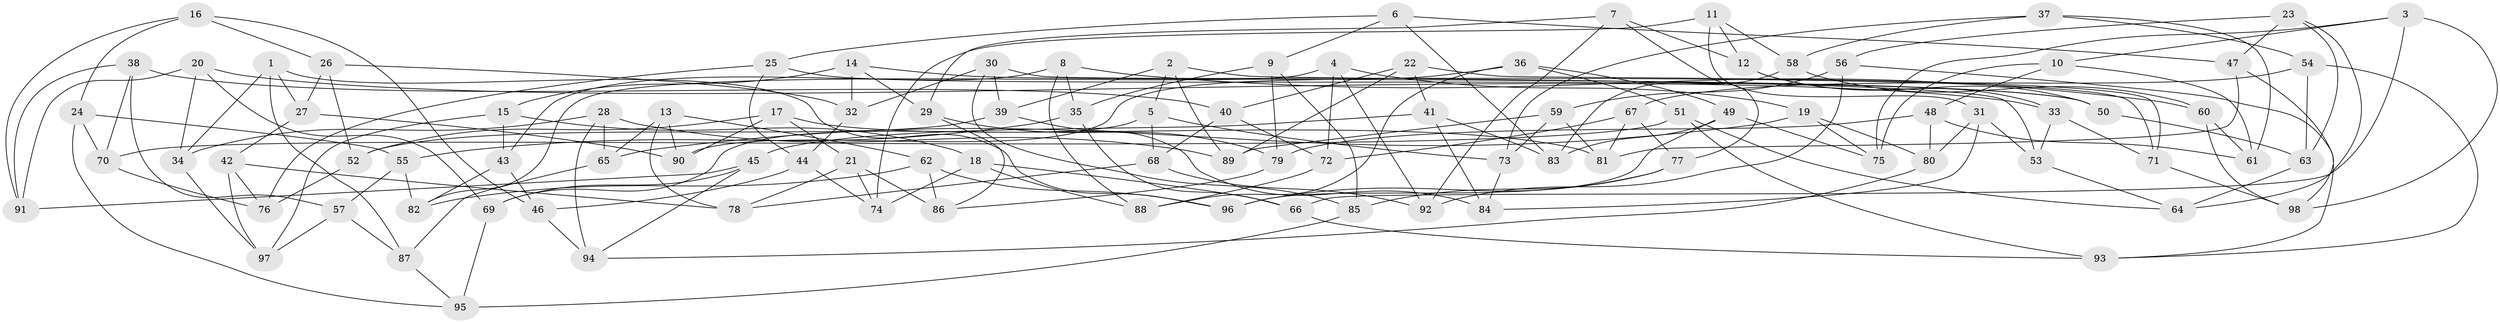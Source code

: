 // coarse degree distribution, {11: 0.06666666666666667, 8: 0.13333333333333333, 7: 0.16666666666666666, 9: 0.16666666666666666, 10: 0.03333333333333333, 4: 0.16666666666666666, 6: 0.13333333333333333, 5: 0.13333333333333333}
// Generated by graph-tools (version 1.1) at 2025/53/03/04/25 22:53:50]
// undirected, 98 vertices, 196 edges
graph export_dot {
  node [color=gray90,style=filled];
  1;
  2;
  3;
  4;
  5;
  6;
  7;
  8;
  9;
  10;
  11;
  12;
  13;
  14;
  15;
  16;
  17;
  18;
  19;
  20;
  21;
  22;
  23;
  24;
  25;
  26;
  27;
  28;
  29;
  30;
  31;
  32;
  33;
  34;
  35;
  36;
  37;
  38;
  39;
  40;
  41;
  42;
  43;
  44;
  45;
  46;
  47;
  48;
  49;
  50;
  51;
  52;
  53;
  54;
  55;
  56;
  57;
  58;
  59;
  60;
  61;
  62;
  63;
  64;
  65;
  66;
  67;
  68;
  69;
  70;
  71;
  72;
  73;
  74;
  75;
  76;
  77;
  78;
  79;
  80;
  81;
  82;
  83;
  84;
  85;
  86;
  87;
  88;
  89;
  90;
  91;
  92;
  93;
  94;
  95;
  96;
  97;
  98;
  1 -- 96;
  1 -- 87;
  1 -- 27;
  1 -- 34;
  2 -- 39;
  2 -- 5;
  2 -- 89;
  2 -- 53;
  3 -- 66;
  3 -- 10;
  3 -- 98;
  3 -- 75;
  4 -- 82;
  4 -- 92;
  4 -- 72;
  4 -- 19;
  5 -- 68;
  5 -- 73;
  5 -- 69;
  6 -- 9;
  6 -- 47;
  6 -- 25;
  6 -- 83;
  7 -- 77;
  7 -- 29;
  7 -- 12;
  7 -- 92;
  8 -- 88;
  8 -- 35;
  8 -- 60;
  8 -- 43;
  9 -- 79;
  9 -- 35;
  9 -- 85;
  10 -- 48;
  10 -- 61;
  10 -- 75;
  11 -- 58;
  11 -- 12;
  11 -- 31;
  11 -- 74;
  12 -- 33;
  12 -- 50;
  13 -- 78;
  13 -- 90;
  13 -- 65;
  13 -- 62;
  14 -- 50;
  14 -- 29;
  14 -- 32;
  14 -- 15;
  15 -- 43;
  15 -- 18;
  15 -- 97;
  16 -- 24;
  16 -- 46;
  16 -- 91;
  16 -- 26;
  17 -- 81;
  17 -- 52;
  17 -- 90;
  17 -- 21;
  18 -- 66;
  18 -- 88;
  18 -- 74;
  19 -- 65;
  19 -- 80;
  19 -- 75;
  20 -- 34;
  20 -- 91;
  20 -- 33;
  20 -- 69;
  21 -- 86;
  21 -- 74;
  21 -- 78;
  22 -- 40;
  22 -- 41;
  22 -- 71;
  22 -- 89;
  23 -- 56;
  23 -- 64;
  23 -- 47;
  23 -- 63;
  24 -- 95;
  24 -- 70;
  24 -- 55;
  25 -- 76;
  25 -- 44;
  25 -- 50;
  26 -- 27;
  26 -- 32;
  26 -- 52;
  27 -- 90;
  27 -- 42;
  28 -- 94;
  28 -- 89;
  28 -- 65;
  28 -- 34;
  29 -- 79;
  29 -- 86;
  30 -- 39;
  30 -- 71;
  30 -- 32;
  30 -- 85;
  31 -- 80;
  31 -- 84;
  31 -- 53;
  32 -- 44;
  33 -- 53;
  33 -- 71;
  34 -- 97;
  35 -- 55;
  35 -- 66;
  36 -- 51;
  36 -- 49;
  36 -- 88;
  36 -- 90;
  37 -- 61;
  37 -- 58;
  37 -- 73;
  37 -- 54;
  38 -- 40;
  38 -- 57;
  38 -- 91;
  38 -- 70;
  39 -- 52;
  39 -- 84;
  40 -- 68;
  40 -- 72;
  41 -- 45;
  41 -- 84;
  41 -- 83;
  42 -- 97;
  42 -- 76;
  42 -- 78;
  43 -- 82;
  43 -- 46;
  44 -- 46;
  44 -- 74;
  45 -- 94;
  45 -- 91;
  45 -- 69;
  46 -- 94;
  47 -- 81;
  47 -- 98;
  48 -- 61;
  48 -- 79;
  48 -- 80;
  49 -- 96;
  49 -- 83;
  49 -- 75;
  50 -- 63;
  51 -- 93;
  51 -- 70;
  51 -- 64;
  52 -- 76;
  53 -- 64;
  54 -- 63;
  54 -- 93;
  54 -- 67;
  55 -- 57;
  55 -- 82;
  56 -- 92;
  56 -- 59;
  56 -- 93;
  57 -- 87;
  57 -- 97;
  58 -- 60;
  58 -- 83;
  59 -- 81;
  59 -- 73;
  59 -- 89;
  60 -- 98;
  60 -- 61;
  62 -- 96;
  62 -- 86;
  62 -- 82;
  63 -- 64;
  65 -- 87;
  66 -- 93;
  67 -- 77;
  67 -- 81;
  67 -- 72;
  68 -- 92;
  68 -- 78;
  69 -- 95;
  70 -- 76;
  71 -- 98;
  72 -- 88;
  73 -- 84;
  77 -- 96;
  77 -- 85;
  79 -- 86;
  80 -- 94;
  85 -- 95;
  87 -- 95;
}
